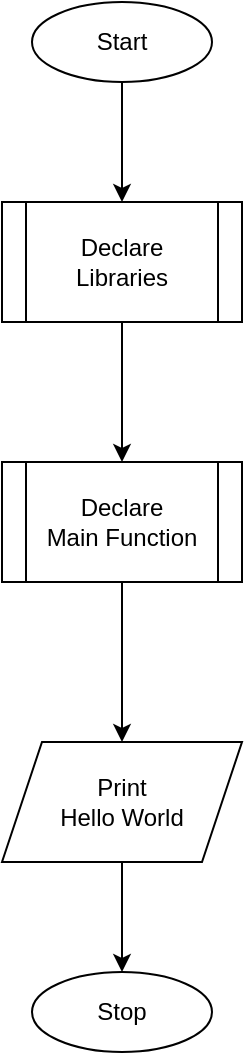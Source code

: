 <mxfile version="21.6.8" type="device">
  <diagram name="Page-1" id="GXbeEJsOfLABx9MIZczj">
    <mxGraphModel dx="849" dy="604" grid="1" gridSize="10" guides="1" tooltips="1" connect="1" arrows="1" fold="1" page="1" pageScale="1" pageWidth="827" pageHeight="1169" math="0" shadow="0">
      <root>
        <mxCell id="0" />
        <mxCell id="1" parent="0" />
        <mxCell id="ct6lM43PifSCS0J-vtui-4" style="edgeStyle=orthogonalEdgeStyle;rounded=0;orthogonalLoop=1;jettySize=auto;html=1;" edge="1" parent="1" source="ct6lM43PifSCS0J-vtui-2" target="ct6lM43PifSCS0J-vtui-3">
          <mxGeometry relative="1" as="geometry" />
        </mxCell>
        <mxCell id="ct6lM43PifSCS0J-vtui-2" value="Start" style="ellipse;whiteSpace=wrap;html=1;" vertex="1" parent="1">
          <mxGeometry x="355" y="100" width="90" height="40" as="geometry" />
        </mxCell>
        <mxCell id="ct6lM43PifSCS0J-vtui-6" style="edgeStyle=orthogonalEdgeStyle;rounded=0;orthogonalLoop=1;jettySize=auto;html=1;entryX=0.5;entryY=0;entryDx=0;entryDy=0;" edge="1" parent="1" source="ct6lM43PifSCS0J-vtui-3" target="ct6lM43PifSCS0J-vtui-5">
          <mxGeometry relative="1" as="geometry" />
        </mxCell>
        <mxCell id="ct6lM43PifSCS0J-vtui-3" value="Declare&lt;br&gt;Libraries" style="shape=process;whiteSpace=wrap;html=1;backgroundOutline=1;" vertex="1" parent="1">
          <mxGeometry x="340" y="200" width="120" height="60" as="geometry" />
        </mxCell>
        <mxCell id="ct6lM43PifSCS0J-vtui-8" style="edgeStyle=orthogonalEdgeStyle;rounded=0;orthogonalLoop=1;jettySize=auto;html=1;entryX=0.5;entryY=0;entryDx=0;entryDy=0;" edge="1" parent="1" source="ct6lM43PifSCS0J-vtui-5" target="ct6lM43PifSCS0J-vtui-7">
          <mxGeometry relative="1" as="geometry" />
        </mxCell>
        <mxCell id="ct6lM43PifSCS0J-vtui-5" value="Declare&lt;br&gt;Main Function" style="shape=process;whiteSpace=wrap;html=1;backgroundOutline=1;" vertex="1" parent="1">
          <mxGeometry x="340" y="330" width="120" height="60" as="geometry" />
        </mxCell>
        <mxCell id="ct6lM43PifSCS0J-vtui-11" style="edgeStyle=orthogonalEdgeStyle;rounded=0;orthogonalLoop=1;jettySize=auto;html=1;entryX=0.5;entryY=0;entryDx=0;entryDy=0;" edge="1" parent="1" source="ct6lM43PifSCS0J-vtui-7" target="ct6lM43PifSCS0J-vtui-10">
          <mxGeometry relative="1" as="geometry" />
        </mxCell>
        <mxCell id="ct6lM43PifSCS0J-vtui-7" value="Print&lt;br&gt;Hello World" style="shape=parallelogram;perimeter=parallelogramPerimeter;whiteSpace=wrap;html=1;fixedSize=1;" vertex="1" parent="1">
          <mxGeometry x="340" y="470" width="120" height="60" as="geometry" />
        </mxCell>
        <mxCell id="ct6lM43PifSCS0J-vtui-10" value="Stop" style="ellipse;whiteSpace=wrap;html=1;" vertex="1" parent="1">
          <mxGeometry x="355" y="585" width="90" height="40" as="geometry" />
        </mxCell>
      </root>
    </mxGraphModel>
  </diagram>
</mxfile>
